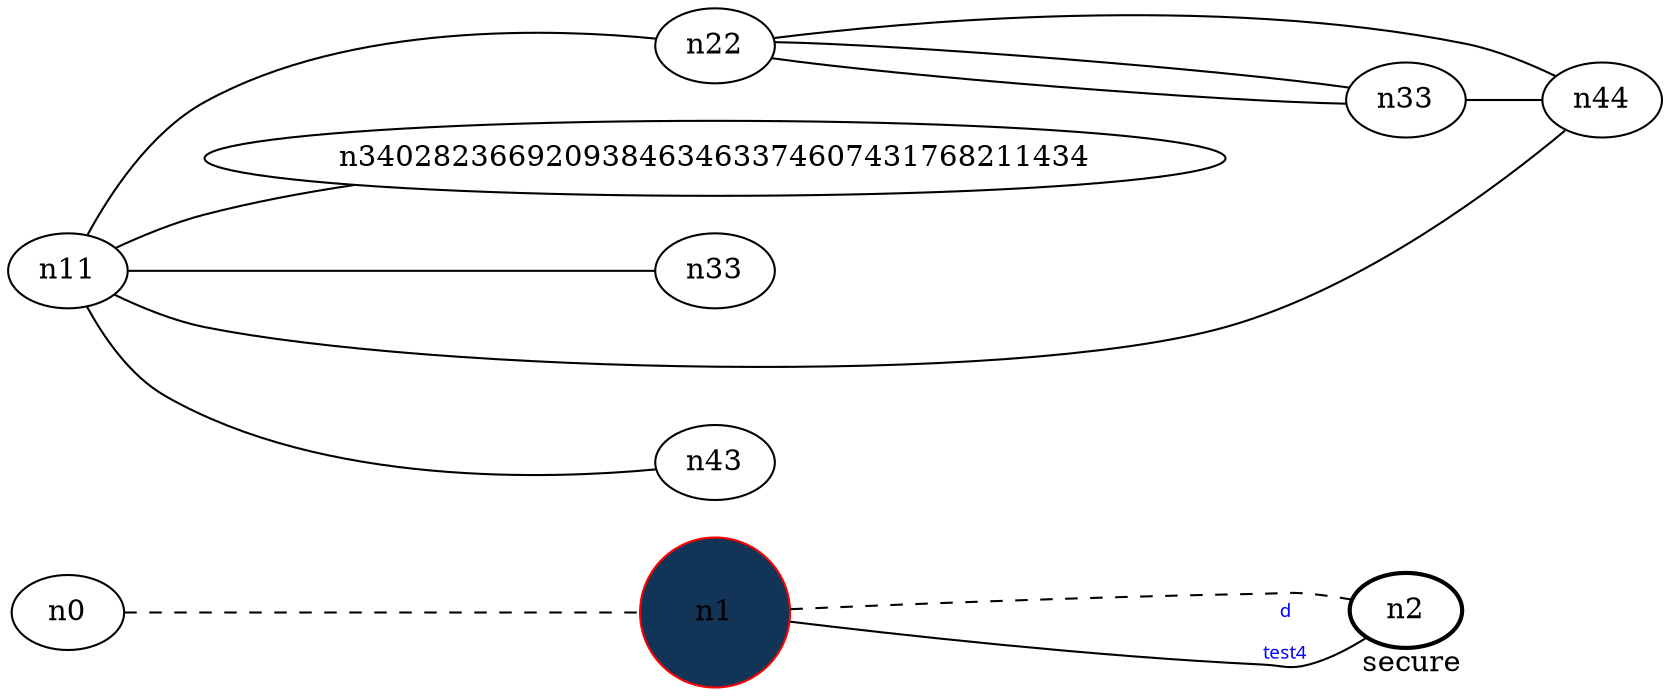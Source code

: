 graph test4 {
	rankdir=LR;
	fontcolor=blue; /* c-1; c1; c0 -- c1 */
	n1 [style=dotted, fillcolor="#123456"]; // c2; c3; c2 -- c3
	n1 [height=1, width=1, color=red, style=filled];
	n2 [style=bold, xlabel="secure"];
	n0 -- n1 -- n2[style=dashed];
	n1 -- n2 [fontname="comic sans", label="d\n\l\G", fontcolor=blue, fontsize=9];
	n11 -- n22;
	n11 -- n340282366920938463463374607431768211434;
	n11 -- n3﻿3;
	n11 -- n44;
	n22 -- n33;
	n11 -- n43;
	n22 -- n33;
	n22 -- n44;
	n33 -- n44;
}
